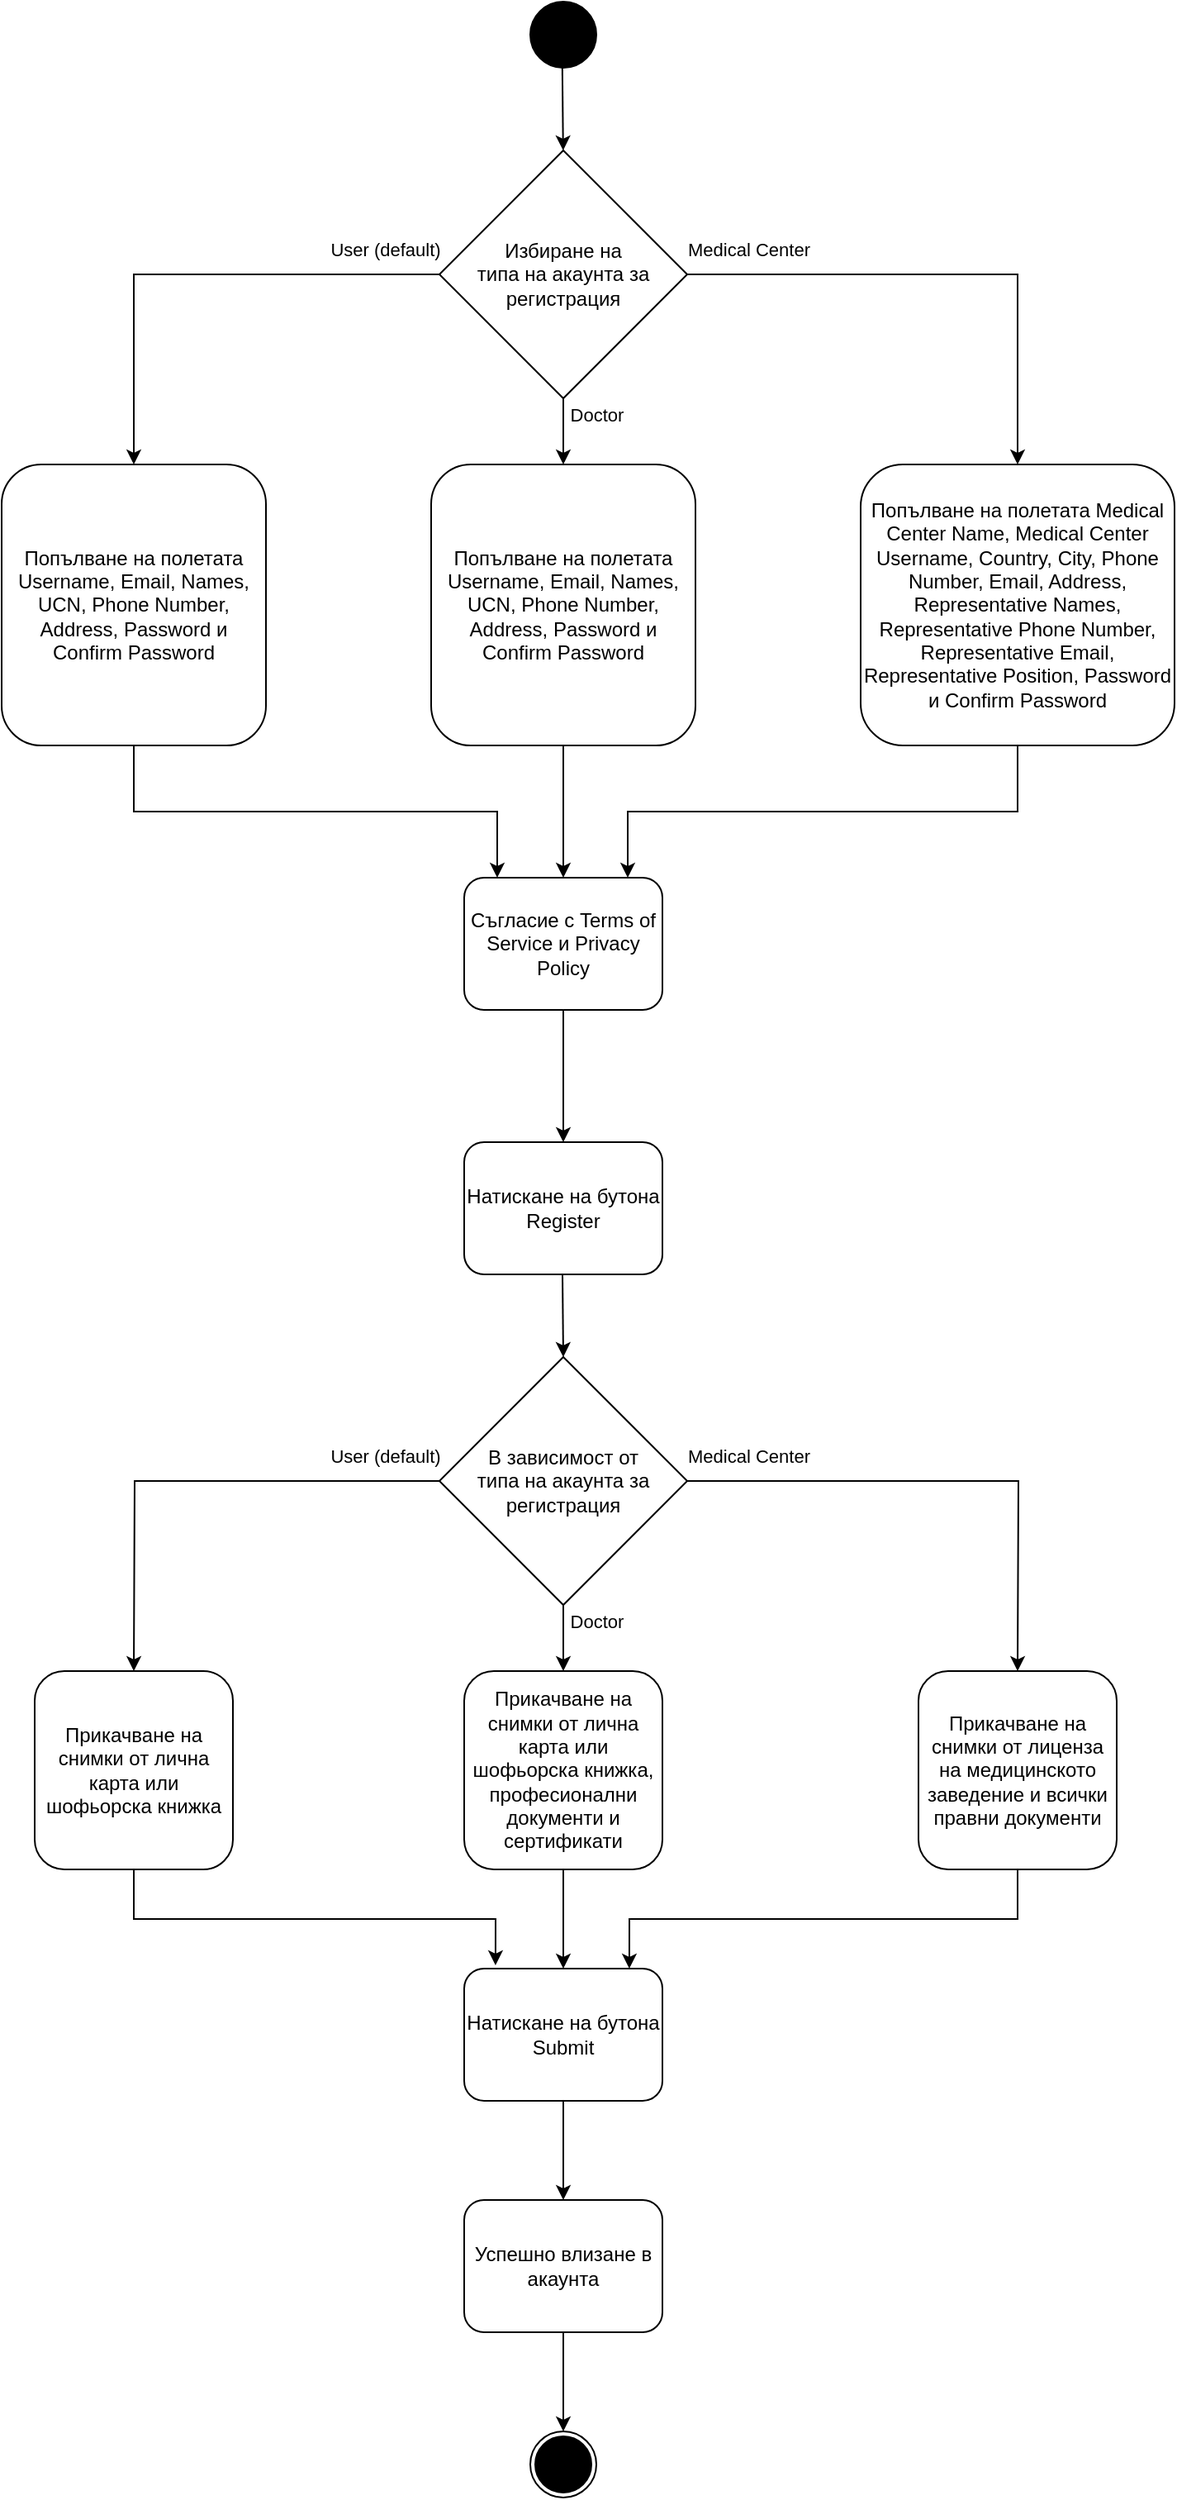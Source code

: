 <mxfile version="21.7.5" type="device">
  <diagram id="FGSRg0PT_kMmOV0JEFwy" name="Page-1">
    <mxGraphModel dx="1418" dy="868" grid="1" gridSize="10" guides="1" tooltips="1" connect="1" arrows="1" fold="1" page="1" pageScale="1" pageWidth="850" pageHeight="1100" math="0" shadow="0">
      <root>
        <mxCell id="0" />
        <mxCell id="1" parent="0" />
        <mxCell id="UptkotUX1wnqp_mKW7ti-1" value="" style="ellipse;whiteSpace=wrap;html=1;aspect=fixed;fillColor=#000000;" parent="1" vertex="1">
          <mxGeometry x="380" y="20" width="40" height="40" as="geometry" />
        </mxCell>
        <mxCell id="UptkotUX1wnqp_mKW7ti-3" value="" style="ellipse;whiteSpace=wrap;html=1;aspect=fixed;fillColor=#FFFFFF;" parent="1" vertex="1">
          <mxGeometry x="380" y="1490" width="40" height="40" as="geometry" />
        </mxCell>
        <mxCell id="UptkotUX1wnqp_mKW7ti-4" value="" style="ellipse;whiteSpace=wrap;html=1;aspect=fixed;fillColor=#000000;" parent="1" vertex="1">
          <mxGeometry x="383" y="1493" width="34" height="34" as="geometry" />
        </mxCell>
        <mxCell id="eYJfA2EcvsJr-afmFX8r-5" value="" style="edgeStyle=orthogonalEdgeStyle;rounded=0;orthogonalLoop=1;jettySize=auto;html=1;" parent="1" source="UptkotUX1wnqp_mKW7ti-7" target="eYJfA2EcvsJr-afmFX8r-3" edge="1">
          <mxGeometry relative="1" as="geometry" />
        </mxCell>
        <mxCell id="eYJfA2EcvsJr-afmFX8r-9" value="" style="edgeStyle=orthogonalEdgeStyle;rounded=0;orthogonalLoop=1;jettySize=auto;html=1;entryX=0.5;entryY=0;entryDx=0;entryDy=0;" parent="1" source="UptkotUX1wnqp_mKW7ti-7" target="eYJfA2EcvsJr-afmFX8r-7" edge="1">
          <mxGeometry relative="1" as="geometry">
            <mxPoint x="210" y="185" as="targetPoint" />
          </mxGeometry>
        </mxCell>
        <mxCell id="eYJfA2EcvsJr-afmFX8r-14" value="User (default)" style="edgeLabel;html=1;align=center;verticalAlign=middle;resizable=0;points=[];" parent="eYJfA2EcvsJr-afmFX8r-9" vertex="1" connectable="0">
          <mxGeometry x="-0.867" y="2" relative="1" as="geometry">
            <mxPoint x="-13" y="-17" as="offset" />
          </mxGeometry>
        </mxCell>
        <mxCell id="eYJfA2EcvsJr-afmFX8r-18" value="" style="edgeStyle=orthogonalEdgeStyle;rounded=0;orthogonalLoop=1;jettySize=auto;html=1;entryX=0.5;entryY=0;entryDx=0;entryDy=0;" parent="1" source="UptkotUX1wnqp_mKW7ti-7" target="eYJfA2EcvsJr-afmFX8r-16" edge="1">
          <mxGeometry relative="1" as="geometry">
            <mxPoint x="570" y="185" as="targetPoint" />
          </mxGeometry>
        </mxCell>
        <mxCell id="UptkotUX1wnqp_mKW7ti-7" value="Избиране на&lt;br&gt;типа на акаунта за регистрация" style="rhombus;whiteSpace=wrap;html=1;" parent="1" vertex="1">
          <mxGeometry x="325" y="110" width="150" height="150" as="geometry" />
        </mxCell>
        <mxCell id="eYJfA2EcvsJr-afmFX8r-62" value="" style="edgeStyle=orthogonalEdgeStyle;rounded=0;orthogonalLoop=1;jettySize=auto;html=1;" parent="1" source="UptkotUX1wnqp_mKW7ti-34" edge="1">
          <mxGeometry relative="1" as="geometry">
            <mxPoint x="400" y="1490" as="targetPoint" />
          </mxGeometry>
        </mxCell>
        <mxCell id="UptkotUX1wnqp_mKW7ti-34" value="Успешно влизане в акаунта" style="rounded=1;whiteSpace=wrap;html=1;" parent="1" vertex="1">
          <mxGeometry x="340" y="1350" width="120" height="80" as="geometry" />
        </mxCell>
        <mxCell id="UptkotUX1wnqp_mKW7ti-53" value="" style="endArrow=classic;html=1;rounded=0;exitX=0.5;exitY=1;exitDx=0;exitDy=0;" parent="1" edge="1">
          <mxGeometry x="1" y="292" width="50" height="50" relative="1" as="geometry">
            <mxPoint x="399.41" y="60.0" as="sourcePoint" />
            <mxPoint x="399.91" y="110.0" as="targetPoint" />
            <mxPoint x="-112" y="230" as="offset" />
          </mxGeometry>
        </mxCell>
        <mxCell id="eYJfA2EcvsJr-afmFX8r-6" value="" style="edgeStyle=orthogonalEdgeStyle;rounded=0;orthogonalLoop=1;jettySize=auto;html=1;" parent="1" source="eYJfA2EcvsJr-afmFX8r-3" target="eYJfA2EcvsJr-afmFX8r-4" edge="1">
          <mxGeometry relative="1" as="geometry" />
        </mxCell>
        <mxCell id="eYJfA2EcvsJr-afmFX8r-3" value="Попълване на полетата Username, Email, Names, UCN, Phone Number, Address, Password и Confirm Password" style="rounded=1;whiteSpace=wrap;html=1;" parent="1" vertex="1">
          <mxGeometry x="320" y="300" width="160" height="170" as="geometry" />
        </mxCell>
        <mxCell id="eYJfA2EcvsJr-afmFX8r-4" value="Съгласие с Terms of Service и Privacy Policy" style="rounded=1;whiteSpace=wrap;html=1;" parent="1" vertex="1">
          <mxGeometry x="340" y="550" width="120" height="80" as="geometry" />
        </mxCell>
        <mxCell id="eYJfA2EcvsJr-afmFX8r-23" value="" style="edgeStyle=orthogonalEdgeStyle;rounded=0;orthogonalLoop=1;jettySize=auto;html=1;" parent="1" source="eYJfA2EcvsJr-afmFX8r-7" edge="1">
          <mxGeometry relative="1" as="geometry">
            <mxPoint x="360" y="550" as="targetPoint" />
            <Array as="points">
              <mxPoint x="140" y="510" />
              <mxPoint x="360" y="510" />
              <mxPoint x="360" y="550" />
            </Array>
          </mxGeometry>
        </mxCell>
        <mxCell id="eYJfA2EcvsJr-afmFX8r-7" value="Попълване на полетата Username, Email, Names, UCN, Phone Number, Address, Password и Confirm Password" style="rounded=1;whiteSpace=wrap;html=1;" parent="1" vertex="1">
          <mxGeometry x="60" y="300" width="160" height="170" as="geometry" />
        </mxCell>
        <mxCell id="eYJfA2EcvsJr-afmFX8r-15" value="Doctor" style="edgeLabel;html=1;align=center;verticalAlign=middle;resizable=0;points=[];" parent="1" vertex="1" connectable="0">
          <mxGeometry x="420" y="270" as="geometry" />
        </mxCell>
        <mxCell id="eYJfA2EcvsJr-afmFX8r-16" value="Попълване на полетата Medical Center Name, Medical Center Username, Country, City, Phone Number, Email, Address, Representative Names, Representative&amp;nbsp;Phone Number, Representative&amp;nbsp;Email, Representative&amp;nbsp;Position, Password и Confirm Password" style="rounded=1;whiteSpace=wrap;html=1;" parent="1" vertex="1">
          <mxGeometry x="580" y="300" width="190" height="170" as="geometry" />
        </mxCell>
        <mxCell id="eYJfA2EcvsJr-afmFX8r-19" value="Medical Center" style="edgeLabel;html=1;align=center;verticalAlign=middle;resizable=0;points=[];" parent="1" vertex="1" connectable="0">
          <mxGeometry x="518" y="175" as="geometry">
            <mxPoint x="-6" y="-5" as="offset" />
          </mxGeometry>
        </mxCell>
        <mxCell id="X7iZQ6xbVrLrpFAx4A4I-1" style="edgeStyle=orthogonalEdgeStyle;rounded=0;orthogonalLoop=1;jettySize=auto;html=1;exitX=0.5;exitY=1;exitDx=0;exitDy=0;entryX=0.825;entryY=0;entryDx=0;entryDy=0;entryPerimeter=0;" edge="1" parent="1" source="eYJfA2EcvsJr-afmFX8r-16" target="eYJfA2EcvsJr-afmFX8r-4">
          <mxGeometry relative="1" as="geometry">
            <Array as="points">
              <mxPoint x="675" y="510" />
              <mxPoint x="439" y="510" />
            </Array>
          </mxGeometry>
        </mxCell>
        <mxCell id="eYJfA2EcvsJr-afmFX8r-27" value="" style="edgeStyle=orthogonalEdgeStyle;rounded=0;orthogonalLoop=1;jettySize=auto;html=1;exitX=0.5;exitY=1;exitDx=0;exitDy=0;" parent="1" source="eYJfA2EcvsJr-afmFX8r-4" target="eYJfA2EcvsJr-afmFX8r-28" edge="1">
          <mxGeometry relative="1" as="geometry">
            <mxPoint x="400" y="650" as="sourcePoint" />
          </mxGeometry>
        </mxCell>
        <mxCell id="eYJfA2EcvsJr-afmFX8r-28" value="Натискане на бутона Register" style="rounded=1;whiteSpace=wrap;html=1;" parent="1" vertex="1">
          <mxGeometry x="340" y="710" width="120" height="80" as="geometry" />
        </mxCell>
        <mxCell id="eYJfA2EcvsJr-afmFX8r-31" value="Прикачване на снимки от лична карта или шофьорска книжка" style="rounded=1;whiteSpace=wrap;html=1;" parent="1" vertex="1">
          <mxGeometry x="80" y="1030" width="120" height="120" as="geometry" />
        </mxCell>
        <mxCell id="eYJfA2EcvsJr-afmFX8r-43" value="" style="edgeStyle=orthogonalEdgeStyle;rounded=0;orthogonalLoop=1;jettySize=auto;html=1;" parent="1" source="eYJfA2EcvsJr-afmFX8r-33" target="eYJfA2EcvsJr-afmFX8r-40" edge="1">
          <mxGeometry relative="1" as="geometry" />
        </mxCell>
        <mxCell id="eYJfA2EcvsJr-afmFX8r-33" value="Прикачване на снимки от лична карта или шофьорска книжка, професионални документи и сертификати" style="rounded=1;whiteSpace=wrap;html=1;" parent="1" vertex="1">
          <mxGeometry x="340" y="1030" width="120" height="120" as="geometry" />
        </mxCell>
        <mxCell id="eYJfA2EcvsJr-afmFX8r-34" value="Прикачване на снимки от лиценза на медицинското заведение и всички правни документи" style="rounded=1;whiteSpace=wrap;html=1;" parent="1" vertex="1">
          <mxGeometry x="615" y="1030" width="120" height="120" as="geometry" />
        </mxCell>
        <mxCell id="eYJfA2EcvsJr-afmFX8r-50" value="" style="edgeStyle=orthogonalEdgeStyle;rounded=0;orthogonalLoop=1;jettySize=auto;html=1;" parent="1" source="eYJfA2EcvsJr-afmFX8r-40" edge="1">
          <mxGeometry relative="1" as="geometry">
            <mxPoint x="400" y="1350" as="targetPoint" />
          </mxGeometry>
        </mxCell>
        <mxCell id="eYJfA2EcvsJr-afmFX8r-40" value="Натискане на бутона Submit" style="rounded=1;whiteSpace=wrap;html=1;" parent="1" vertex="1">
          <mxGeometry x="340" y="1210" width="120" height="80" as="geometry" />
        </mxCell>
        <mxCell id="X7iZQ6xbVrLrpFAx4A4I-2" value="" style="endArrow=classic;html=1;rounded=0;exitX=0.5;exitY=1;exitDx=0;exitDy=0;entryX=0.5;entryY=0;entryDx=0;entryDy=0;" edge="1" parent="1" target="X7iZQ6xbVrLrpFAx4A4I-9">
          <mxGeometry x="1" y="292" width="50" height="50" relative="1" as="geometry">
            <mxPoint x="399.5" y="790.0" as="sourcePoint" />
            <mxPoint x="400.0" y="840.0" as="targetPoint" />
            <mxPoint x="-112" y="230" as="offset" />
          </mxGeometry>
        </mxCell>
        <mxCell id="X7iZQ6xbVrLrpFAx4A4I-5" value="" style="edgeStyle=orthogonalEdgeStyle;rounded=0;orthogonalLoop=1;jettySize=auto;html=1;" edge="1" parent="1" source="X7iZQ6xbVrLrpFAx4A4I-9">
          <mxGeometry relative="1" as="geometry">
            <mxPoint x="400" y="1030" as="targetPoint" />
          </mxGeometry>
        </mxCell>
        <mxCell id="X7iZQ6xbVrLrpFAx4A4I-6" value="" style="edgeStyle=orthogonalEdgeStyle;rounded=0;orthogonalLoop=1;jettySize=auto;html=1;entryX=0.5;entryY=0;entryDx=0;entryDy=0;" edge="1" parent="1" source="X7iZQ6xbVrLrpFAx4A4I-9">
          <mxGeometry relative="1" as="geometry">
            <mxPoint x="140" y="1030" as="targetPoint" />
          </mxGeometry>
        </mxCell>
        <mxCell id="X7iZQ6xbVrLrpFAx4A4I-7" value="User (default)" style="edgeLabel;html=1;align=center;verticalAlign=middle;resizable=0;points=[];" vertex="1" connectable="0" parent="X7iZQ6xbVrLrpFAx4A4I-6">
          <mxGeometry x="-0.867" y="2" relative="1" as="geometry">
            <mxPoint x="-13" y="-17" as="offset" />
          </mxGeometry>
        </mxCell>
        <mxCell id="X7iZQ6xbVrLrpFAx4A4I-8" value="" style="edgeStyle=orthogonalEdgeStyle;rounded=0;orthogonalLoop=1;jettySize=auto;html=1;entryX=0.5;entryY=0;entryDx=0;entryDy=0;" edge="1" parent="1" source="X7iZQ6xbVrLrpFAx4A4I-9">
          <mxGeometry relative="1" as="geometry">
            <mxPoint x="675" y="1030" as="targetPoint" />
          </mxGeometry>
        </mxCell>
        <mxCell id="X7iZQ6xbVrLrpFAx4A4I-9" value="В зависимост от&lt;br&gt;типа на акаунта за регистрация" style="rhombus;whiteSpace=wrap;html=1;" vertex="1" parent="1">
          <mxGeometry x="325" y="840" width="150" height="150" as="geometry" />
        </mxCell>
        <mxCell id="X7iZQ6xbVrLrpFAx4A4I-10" value="Doctor" style="edgeLabel;html=1;align=center;verticalAlign=middle;resizable=0;points=[];" vertex="1" connectable="0" parent="1">
          <mxGeometry x="420" y="1000" as="geometry" />
        </mxCell>
        <mxCell id="X7iZQ6xbVrLrpFAx4A4I-11" value="Medical Center" style="edgeLabel;html=1;align=center;verticalAlign=middle;resizable=0;points=[];" vertex="1" connectable="0" parent="1">
          <mxGeometry x="518" y="905" as="geometry">
            <mxPoint x="-6" y="-5" as="offset" />
          </mxGeometry>
        </mxCell>
        <mxCell id="X7iZQ6xbVrLrpFAx4A4I-12" value="" style="edgeStyle=orthogonalEdgeStyle;rounded=0;orthogonalLoop=1;jettySize=auto;html=1;entryX=0.833;entryY=0;entryDx=0;entryDy=0;entryPerimeter=0;exitX=0.5;exitY=1;exitDx=0;exitDy=0;" edge="1" parent="1" source="eYJfA2EcvsJr-afmFX8r-34" target="eYJfA2EcvsJr-afmFX8r-40">
          <mxGeometry relative="1" as="geometry">
            <mxPoint x="410" y="1160" as="sourcePoint" />
            <mxPoint x="410" y="1220" as="targetPoint" />
          </mxGeometry>
        </mxCell>
        <mxCell id="X7iZQ6xbVrLrpFAx4A4I-13" value="" style="edgeStyle=orthogonalEdgeStyle;rounded=0;orthogonalLoop=1;jettySize=auto;html=1;entryX=0.158;entryY=-0.025;entryDx=0;entryDy=0;entryPerimeter=0;exitX=0.5;exitY=1;exitDx=0;exitDy=0;" edge="1" parent="1" source="eYJfA2EcvsJr-afmFX8r-31" target="eYJfA2EcvsJr-afmFX8r-40">
          <mxGeometry relative="1" as="geometry">
            <mxPoint x="685" y="1160" as="sourcePoint" />
            <mxPoint x="450" y="1220" as="targetPoint" />
          </mxGeometry>
        </mxCell>
      </root>
    </mxGraphModel>
  </diagram>
</mxfile>
